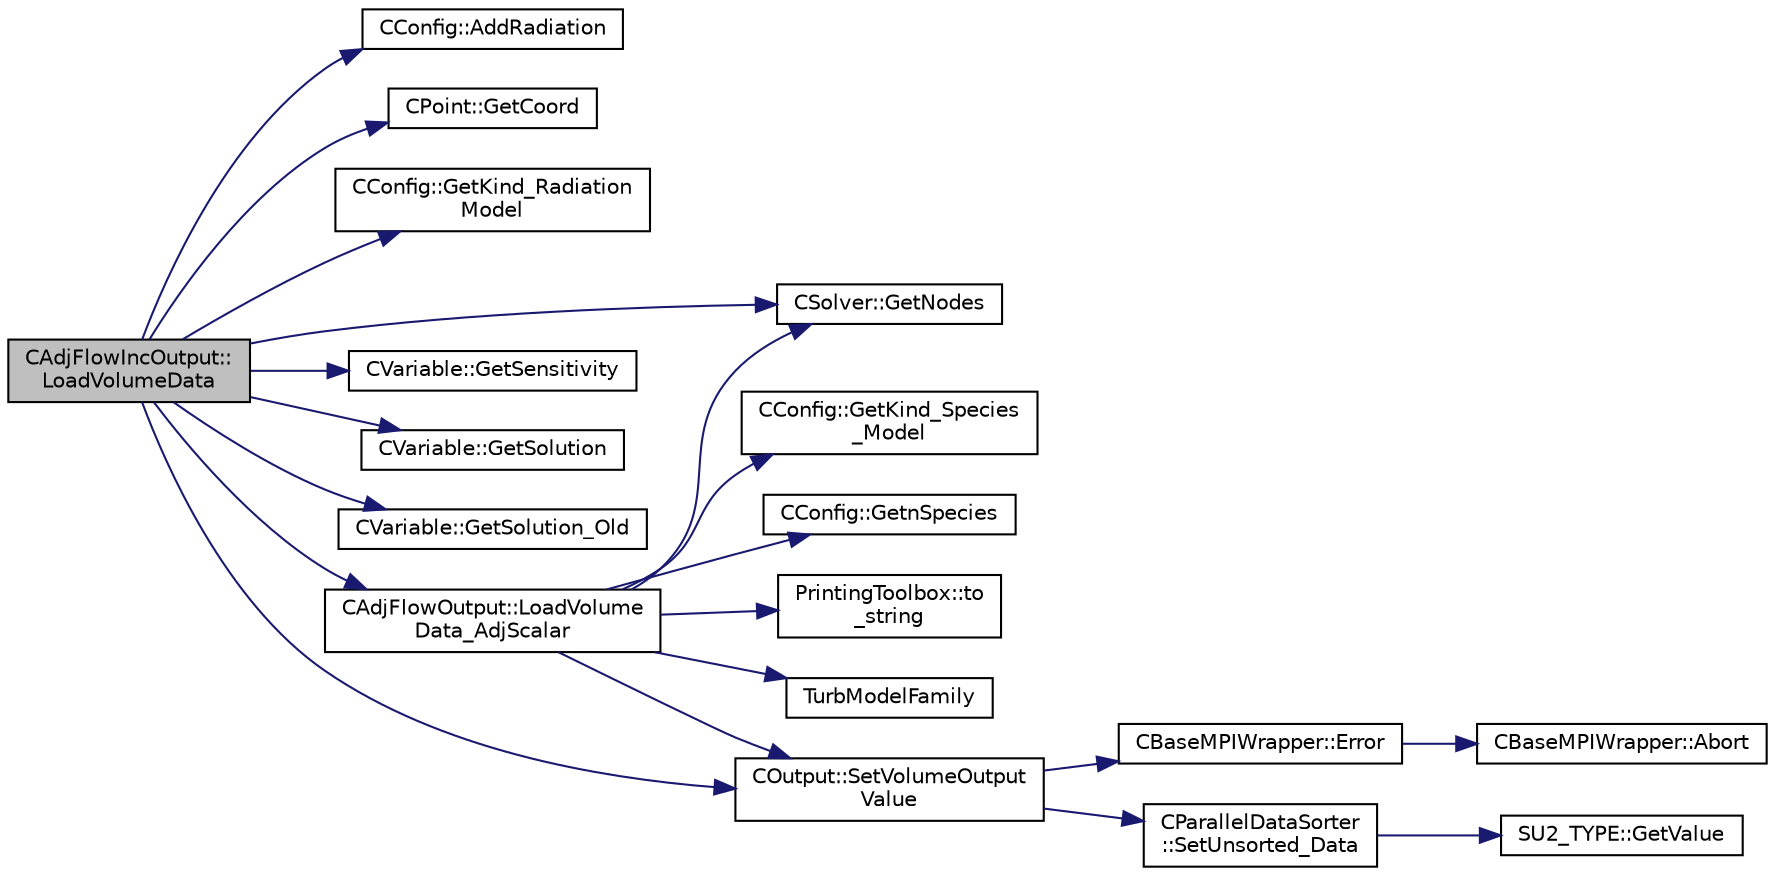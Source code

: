 digraph "CAdjFlowIncOutput::LoadVolumeData"
{
 // LATEX_PDF_SIZE
  edge [fontname="Helvetica",fontsize="10",labelfontname="Helvetica",labelfontsize="10"];
  node [fontname="Helvetica",fontsize="10",shape=record];
  rankdir="LR";
  Node1 [label="CAdjFlowIncOutput::\lLoadVolumeData",height=0.2,width=0.4,color="black", fillcolor="grey75", style="filled", fontcolor="black",tooltip="Set the values of the volume output fields for a point."];
  Node1 -> Node2 [color="midnightblue",fontsize="10",style="solid",fontname="Helvetica"];
  Node2 [label="CConfig::AddRadiation",height=0.2,width=0.4,color="black", fillcolor="white", style="filled",URL="$classCConfig.html#adf2b9923584f8f4f0a3ba9acb86985c4",tooltip="Determines if radiation needs to be incorporated to the analysis."];
  Node1 -> Node3 [color="midnightblue",fontsize="10",style="solid",fontname="Helvetica"];
  Node3 [label="CPoint::GetCoord",height=0.2,width=0.4,color="black", fillcolor="white", style="filled",URL="$classCPoint.html#ab16c29dd03911529cd73bf467c313179",tooltip="Get the coordinates dor the control volume."];
  Node1 -> Node4 [color="midnightblue",fontsize="10",style="solid",fontname="Helvetica"];
  Node4 [label="CConfig::GetKind_Radiation\lModel",height=0.2,width=0.4,color="black", fillcolor="white", style="filled",URL="$classCConfig.html#a78cab9994644f4030bbccd5b5d8360f4",tooltip="Get the Kind of Radiation model applied."];
  Node1 -> Node5 [color="midnightblue",fontsize="10",style="solid",fontname="Helvetica"];
  Node5 [label="CSolver::GetNodes",height=0.2,width=0.4,color="black", fillcolor="white", style="filled",URL="$classCSolver.html#af3198e52a2ea377bb765647b5e697197",tooltip="Allow outside access to the nodes of the solver, containing conservatives, primitives,..."];
  Node1 -> Node6 [color="midnightblue",fontsize="10",style="solid",fontname="Helvetica"];
  Node6 [label="CVariable::GetSensitivity",height=0.2,width=0.4,color="black", fillcolor="white", style="filled",URL="$classCVariable.html#a2ce07811a68600f081ac89afb4cab1b6",tooltip="Get the Sensitivity at the node."];
  Node1 -> Node7 [color="midnightblue",fontsize="10",style="solid",fontname="Helvetica"];
  Node7 [label="CVariable::GetSolution",height=0.2,width=0.4,color="black", fillcolor="white", style="filled",URL="$classCVariable.html#a261483e39c23c1de7cb9aea7e917c121",tooltip="Get the solution."];
  Node1 -> Node8 [color="midnightblue",fontsize="10",style="solid",fontname="Helvetica"];
  Node8 [label="CVariable::GetSolution_Old",height=0.2,width=0.4,color="black", fillcolor="white", style="filled",URL="$classCVariable.html#a70a9df6b6cc631f9c3b9a3ef7b3ecfe4",tooltip="Get the old solution of the problem (Runge-Kutta method)"];
  Node1 -> Node9 [color="midnightblue",fontsize="10",style="solid",fontname="Helvetica"];
  Node9 [label="CAdjFlowOutput::LoadVolume\lData_AdjScalar",height=0.2,width=0.4,color="black", fillcolor="white", style="filled",URL="$classCAdjFlowOutput.html#a887e993b9f24d0110852a2d068a80383",tooltip="Set all scalar (turbulence/species) volume field values for a point."];
  Node9 -> Node10 [color="midnightblue",fontsize="10",style="solid",fontname="Helvetica"];
  Node10 [label="CConfig::GetKind_Species\l_Model",height=0.2,width=0.4,color="black", fillcolor="white", style="filled",URL="$classCConfig.html#a7416428b6139fe85180e5e8d190506aa",tooltip="Get the kind of the species model."];
  Node9 -> Node5 [color="midnightblue",fontsize="10",style="solid",fontname="Helvetica"];
  Node9 -> Node11 [color="midnightblue",fontsize="10",style="solid",fontname="Helvetica"];
  Node11 [label="CConfig::GetnSpecies",height=0.2,width=0.4,color="black", fillcolor="white", style="filled",URL="$classCConfig.html#acca4077dbb4f00718adc5e831b561927",tooltip="Provides the number of species present in the gas mixture."];
  Node9 -> Node12 [color="midnightblue",fontsize="10",style="solid",fontname="Helvetica"];
  Node12 [label="COutput::SetVolumeOutput\lValue",height=0.2,width=0.4,color="black", fillcolor="white", style="filled",URL="$classCOutput.html#a4a1f51fb07438c871f3f2d6c21daf9c6",tooltip="Set the value of a volume output field."];
  Node12 -> Node13 [color="midnightblue",fontsize="10",style="solid",fontname="Helvetica"];
  Node13 [label="CBaseMPIWrapper::Error",height=0.2,width=0.4,color="black", fillcolor="white", style="filled",URL="$classCBaseMPIWrapper.html#a04457c47629bda56704e6a8804833eeb",tooltip=" "];
  Node13 -> Node14 [color="midnightblue",fontsize="10",style="solid",fontname="Helvetica"];
  Node14 [label="CBaseMPIWrapper::Abort",height=0.2,width=0.4,color="black", fillcolor="white", style="filled",URL="$classCBaseMPIWrapper.html#af7297d861dca86b45cf561b6ab642e8f",tooltip=" "];
  Node12 -> Node15 [color="midnightblue",fontsize="10",style="solid",fontname="Helvetica"];
  Node15 [label="CParallelDataSorter\l::SetUnsorted_Data",height=0.2,width=0.4,color="black", fillcolor="white", style="filled",URL="$classCParallelDataSorter.html#a39d39c9fa273f200c9c712dca1db81a3",tooltip="Set the value of a specific field at a point. ::PrepareSendBuffers must be called before using this f..."];
  Node15 -> Node16 [color="midnightblue",fontsize="10",style="solid",fontname="Helvetica"];
  Node16 [label="SU2_TYPE::GetValue",height=0.2,width=0.4,color="black", fillcolor="white", style="filled",URL="$namespaceSU2__TYPE.html#adf52a59d6f4e578f7915ec9abbf7cb22",tooltip="Get the (primitive) value of the datatype (needs to be specialized for active types)."];
  Node9 -> Node17 [color="midnightblue",fontsize="10",style="solid",fontname="Helvetica"];
  Node17 [label="PrintingToolbox::to\l_string",height=0.2,width=0.4,color="black", fillcolor="white", style="filled",URL="$namespacePrintingToolbox.html#a382f3911ccba468c241c530ae0c78b63",tooltip=" "];
  Node9 -> Node18 [color="midnightblue",fontsize="10",style="solid",fontname="Helvetica"];
  Node18 [label="TurbModelFamily",height=0.2,width=0.4,color="black", fillcolor="white", style="filled",URL="$option__structure_8hpp.html#acee0f471c4a6420e3aea11c08e6bd980",tooltip="Associate turb models with their family."];
  Node1 -> Node12 [color="midnightblue",fontsize="10",style="solid",fontname="Helvetica"];
}
